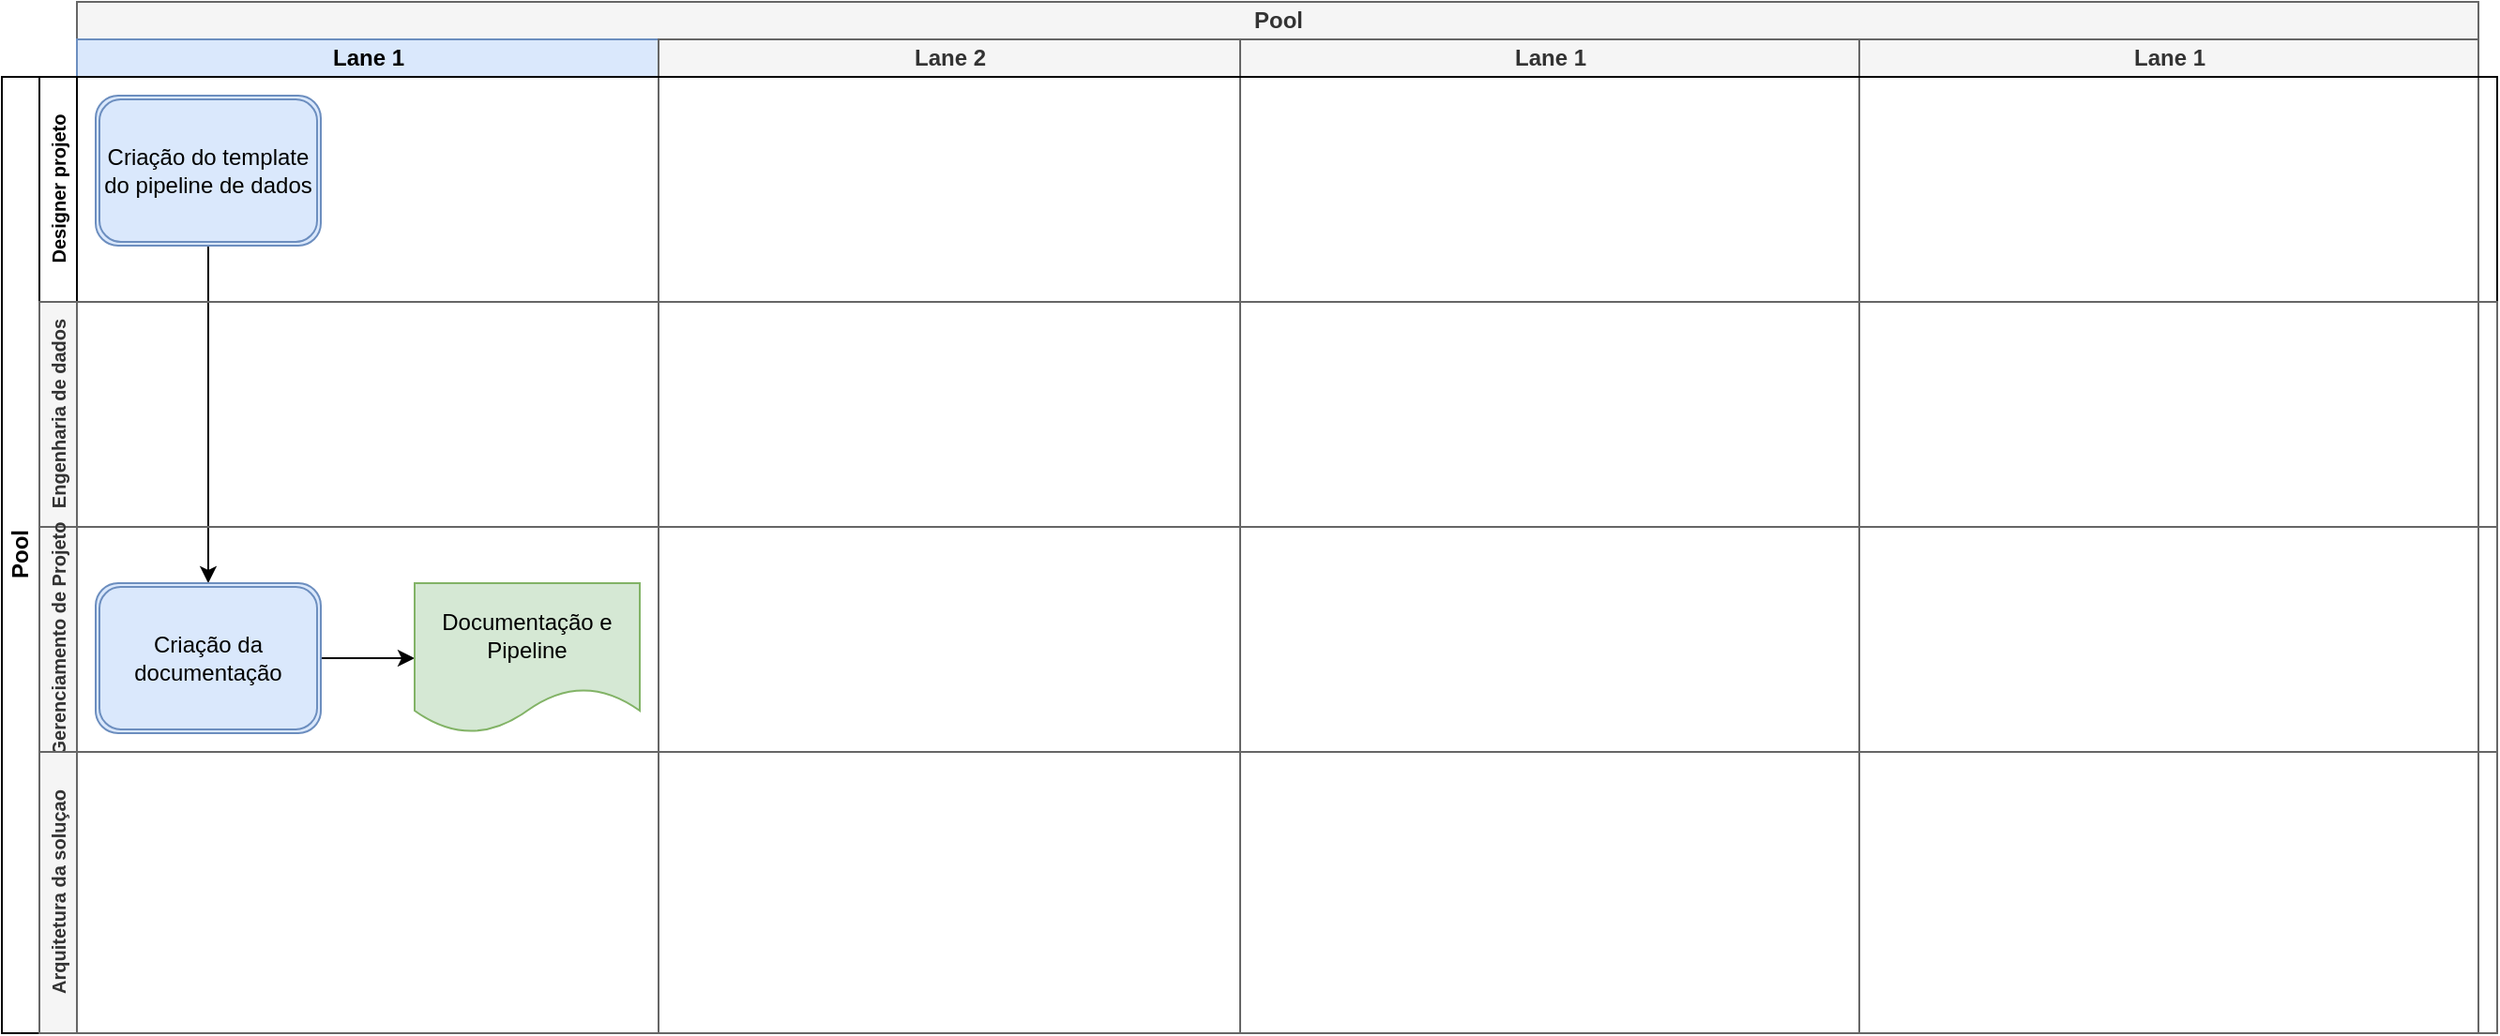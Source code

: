 <mxfile version="13.8.1" type="github">
  <diagram id="kgpKYQtTHZ0yAKxKKP6v" name="Page-1">
    <mxGraphModel dx="2272" dy="794" grid="1" gridSize="10" guides="1" tooltips="1" connect="1" arrows="1" fold="1" page="1" pageScale="1" pageWidth="850" pageHeight="1100" math="0" shadow="0">
      <root>
        <mxCell id="0" />
        <mxCell id="1" parent="0" />
        <mxCell id="-DS7HXD9sX-EJSOfmCuz-25" style="edgeStyle=orthogonalEdgeStyle;rounded=0;orthogonalLoop=1;jettySize=auto;html=1;exitX=0.5;exitY=1;exitDx=0;exitDy=0;entryX=0.5;entryY=0;entryDx=0;entryDy=0;" edge="1" parent="1" target="-DS7HXD9sX-EJSOfmCuz-24">
          <mxGeometry relative="1" as="geometry">
            <mxPoint x="685" y="180" as="sourcePoint" />
          </mxGeometry>
        </mxCell>
        <mxCell id="-DS7HXD9sX-EJSOfmCuz-34" value="Pool" style="swimlane;html=1;childLayout=stackLayout;resizeParent=1;resizeParentMax=0;startSize=20;fillColor=#f5f5f5;strokeColor=#666666;fontColor=#333333;" vertex="1" parent="1">
          <mxGeometry x="-310" y="70" width="1280" height="550" as="geometry" />
        </mxCell>
        <mxCell id="-DS7HXD9sX-EJSOfmCuz-35" value="Lane 1" style="swimlane;html=1;startSize=20;fillColor=#dae8fc;strokeColor=#6c8ebf;" vertex="1" parent="-DS7HXD9sX-EJSOfmCuz-34">
          <mxGeometry y="20" width="310" height="530" as="geometry" />
        </mxCell>
        <mxCell id="-DS7HXD9sX-EJSOfmCuz-238" style="edgeStyle=orthogonalEdgeStyle;rounded=0;orthogonalLoop=1;jettySize=auto;html=1;exitX=0.5;exitY=1;exitDx=0;exitDy=0;entryX=0.5;entryY=0;entryDx=0;entryDy=0;" edge="1" parent="-DS7HXD9sX-EJSOfmCuz-35" source="-DS7HXD9sX-EJSOfmCuz-233" target="-DS7HXD9sX-EJSOfmCuz-235">
          <mxGeometry relative="1" as="geometry" />
        </mxCell>
        <mxCell id="-DS7HXD9sX-EJSOfmCuz-233" value="&lt;span&gt;Criação do template do pipeline de dados&lt;/span&gt;" style="shape=ext;double=1;rounded=1;whiteSpace=wrap;html=1;fillColor=#dae8fc;strokeColor=#6c8ebf;" vertex="1" parent="-DS7HXD9sX-EJSOfmCuz-35">
          <mxGeometry x="10" y="30" width="120" height="80" as="geometry" />
        </mxCell>
        <mxCell id="-DS7HXD9sX-EJSOfmCuz-239" style="edgeStyle=orthogonalEdgeStyle;rounded=0;orthogonalLoop=1;jettySize=auto;html=1;exitX=1;exitY=0.5;exitDx=0;exitDy=0;" edge="1" parent="-DS7HXD9sX-EJSOfmCuz-35" source="-DS7HXD9sX-EJSOfmCuz-235" target="-DS7HXD9sX-EJSOfmCuz-236">
          <mxGeometry relative="1" as="geometry" />
        </mxCell>
        <mxCell id="-DS7HXD9sX-EJSOfmCuz-235" value="&lt;span&gt;Criação da documentação&lt;/span&gt;" style="shape=ext;double=1;rounded=1;whiteSpace=wrap;html=1;fillColor=#dae8fc;strokeColor=#6c8ebf;" vertex="1" parent="-DS7HXD9sX-EJSOfmCuz-35">
          <mxGeometry x="10" y="290" width="120" height="80" as="geometry" />
        </mxCell>
        <mxCell id="-DS7HXD9sX-EJSOfmCuz-236" value="Documentação e Pipeline" style="shape=document;whiteSpace=wrap;html=1;boundedLbl=1;fillColor=#d5e8d4;strokeColor=#82b366;" vertex="1" parent="-DS7HXD9sX-EJSOfmCuz-35">
          <mxGeometry x="180" y="290" width="120" height="80" as="geometry" />
        </mxCell>
        <mxCell id="-DS7HXD9sX-EJSOfmCuz-36" value="Lane 2" style="swimlane;html=1;startSize=20;fillColor=#f5f5f5;strokeColor=#666666;fontColor=#333333;" vertex="1" parent="-DS7HXD9sX-EJSOfmCuz-34">
          <mxGeometry x="310" y="20" width="310" height="530" as="geometry" />
        </mxCell>
        <mxCell id="-DS7HXD9sX-EJSOfmCuz-111" value="Lane 1" style="swimlane;html=1;startSize=20;fillColor=#f5f5f5;strokeColor=#666666;fontColor=#333333;" vertex="1" parent="-DS7HXD9sX-EJSOfmCuz-34">
          <mxGeometry x="620" y="20" width="330" height="530" as="geometry" />
        </mxCell>
        <mxCell id="-DS7HXD9sX-EJSOfmCuz-149" value="Lane 1" style="swimlane;html=1;startSize=20;fillColor=#f5f5f5;strokeColor=#666666;fontColor=#333333;" vertex="1" parent="-DS7HXD9sX-EJSOfmCuz-34">
          <mxGeometry x="950" y="20" width="330" height="530" as="geometry" />
        </mxCell>
        <mxCell id="-DS7HXD9sX-EJSOfmCuz-206" value="Pool" style="swimlane;html=1;childLayout=stackLayout;resizeParent=1;resizeParentMax=0;horizontal=0;startSize=20;horizontalStack=0;" vertex="1" parent="1">
          <mxGeometry x="-350" y="110" width="1330" height="510" as="geometry" />
        </mxCell>
        <mxCell id="-DS7HXD9sX-EJSOfmCuz-207" value="&lt;font style=&quot;font-size: 10px&quot;&gt;Designer projeto&lt;/font&gt;" style="swimlane;html=1;startSize=20;horizontal=0;" vertex="1" parent="-DS7HXD9sX-EJSOfmCuz-206">
          <mxGeometry x="20" width="1310" height="120" as="geometry">
            <mxRectangle x="20" width="1310" height="20" as="alternateBounds" />
          </mxGeometry>
        </mxCell>
        <mxCell id="-DS7HXD9sX-EJSOfmCuz-208" value="&lt;font style=&quot;font-size: 10px&quot;&gt;Engenharia de dados&lt;/font&gt;" style="swimlane;html=1;startSize=20;horizontal=0;fillColor=#f5f5f5;strokeColor=#666666;fontColor=#333333;" vertex="1" parent="-DS7HXD9sX-EJSOfmCuz-206">
          <mxGeometry x="20" y="120" width="1310" height="120" as="geometry" />
        </mxCell>
        <mxCell id="-DS7HXD9sX-EJSOfmCuz-222" value="&lt;font style=&quot;font-size: 10px&quot;&gt;Gerenciamento de Projeto&lt;/font&gt;" style="swimlane;html=1;startSize=20;horizontal=0;fillColor=#f5f5f5;strokeColor=#666666;fontColor=#333333;" vertex="1" parent="-DS7HXD9sX-EJSOfmCuz-206">
          <mxGeometry x="20" y="240" width="1310" height="120" as="geometry" />
        </mxCell>
        <mxCell id="-DS7HXD9sX-EJSOfmCuz-209" value="&lt;font style=&quot;font-size: 10px&quot;&gt;Arquitetura da soluçao&lt;/font&gt;" style="swimlane;html=1;startSize=20;horizontal=0;fillColor=#f5f5f5;strokeColor=#666666;fontColor=#333333;" vertex="1" parent="-DS7HXD9sX-EJSOfmCuz-206">
          <mxGeometry x="20" y="360" width="1310" height="150" as="geometry" />
        </mxCell>
      </root>
    </mxGraphModel>
  </diagram>
</mxfile>
